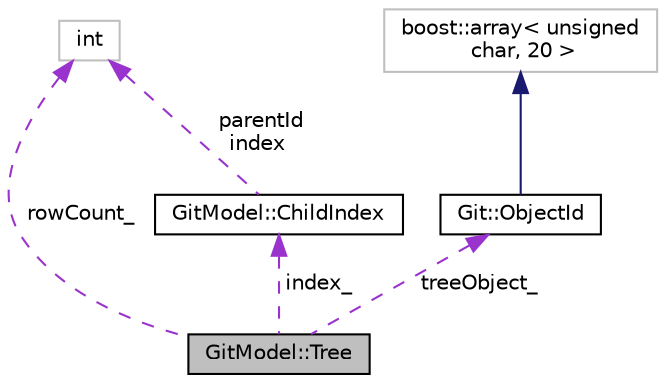 digraph "GitModel::Tree"
{
 // LATEX_PDF_SIZE
  edge [fontname="Helvetica",fontsize="10",labelfontname="Helvetica",labelfontsize="10"];
  node [fontname="Helvetica",fontsize="10",shape=record];
  Node1 [label="GitModel::Tree",height=0.2,width=0.4,color="black", fillcolor="grey75", style="filled", fontcolor="black",tooltip="Used to uniquely locate a folder within the folder hierarchy."];
  Node2 -> Node1 [dir="back",color="darkorchid3",fontsize="10",style="dashed",label=" rowCount_" ,fontname="Helvetica"];
  Node2 [label="int",height=0.2,width=0.4,color="grey75", fillcolor="white", style="filled",tooltip=" "];
  Node3 -> Node1 [dir="back",color="darkorchid3",fontsize="10",style="dashed",label=" treeObject_" ,fontname="Helvetica"];
  Node3 [label="Git::ObjectId",height=0.2,width=0.4,color="black", fillcolor="white", style="filled",URL="$classGit_1_1ObjectId.html",tooltip="Git object Id."];
  Node4 -> Node3 [dir="back",color="midnightblue",fontsize="10",style="solid",fontname="Helvetica"];
  Node4 [label="boost::array\< unsigned\l char, 20 \>",height=0.2,width=0.4,color="grey75", fillcolor="white", style="filled",tooltip=" "];
  Node5 -> Node1 [dir="back",color="darkorchid3",fontsize="10",style="dashed",label=" index_" ,fontname="Helvetica"];
  Node5 [label="GitModel::ChildIndex",height=0.2,width=0.4,color="black", fillcolor="white", style="filled",URL="$structGitModel_1_1ChildIndex.html",tooltip="Index usable as a key to a map, that identifies a child/row within a tree."];
  Node2 -> Node5 [dir="back",color="darkorchid3",fontsize="10",style="dashed",label=" parentId\nindex" ,fontname="Helvetica"];
}
